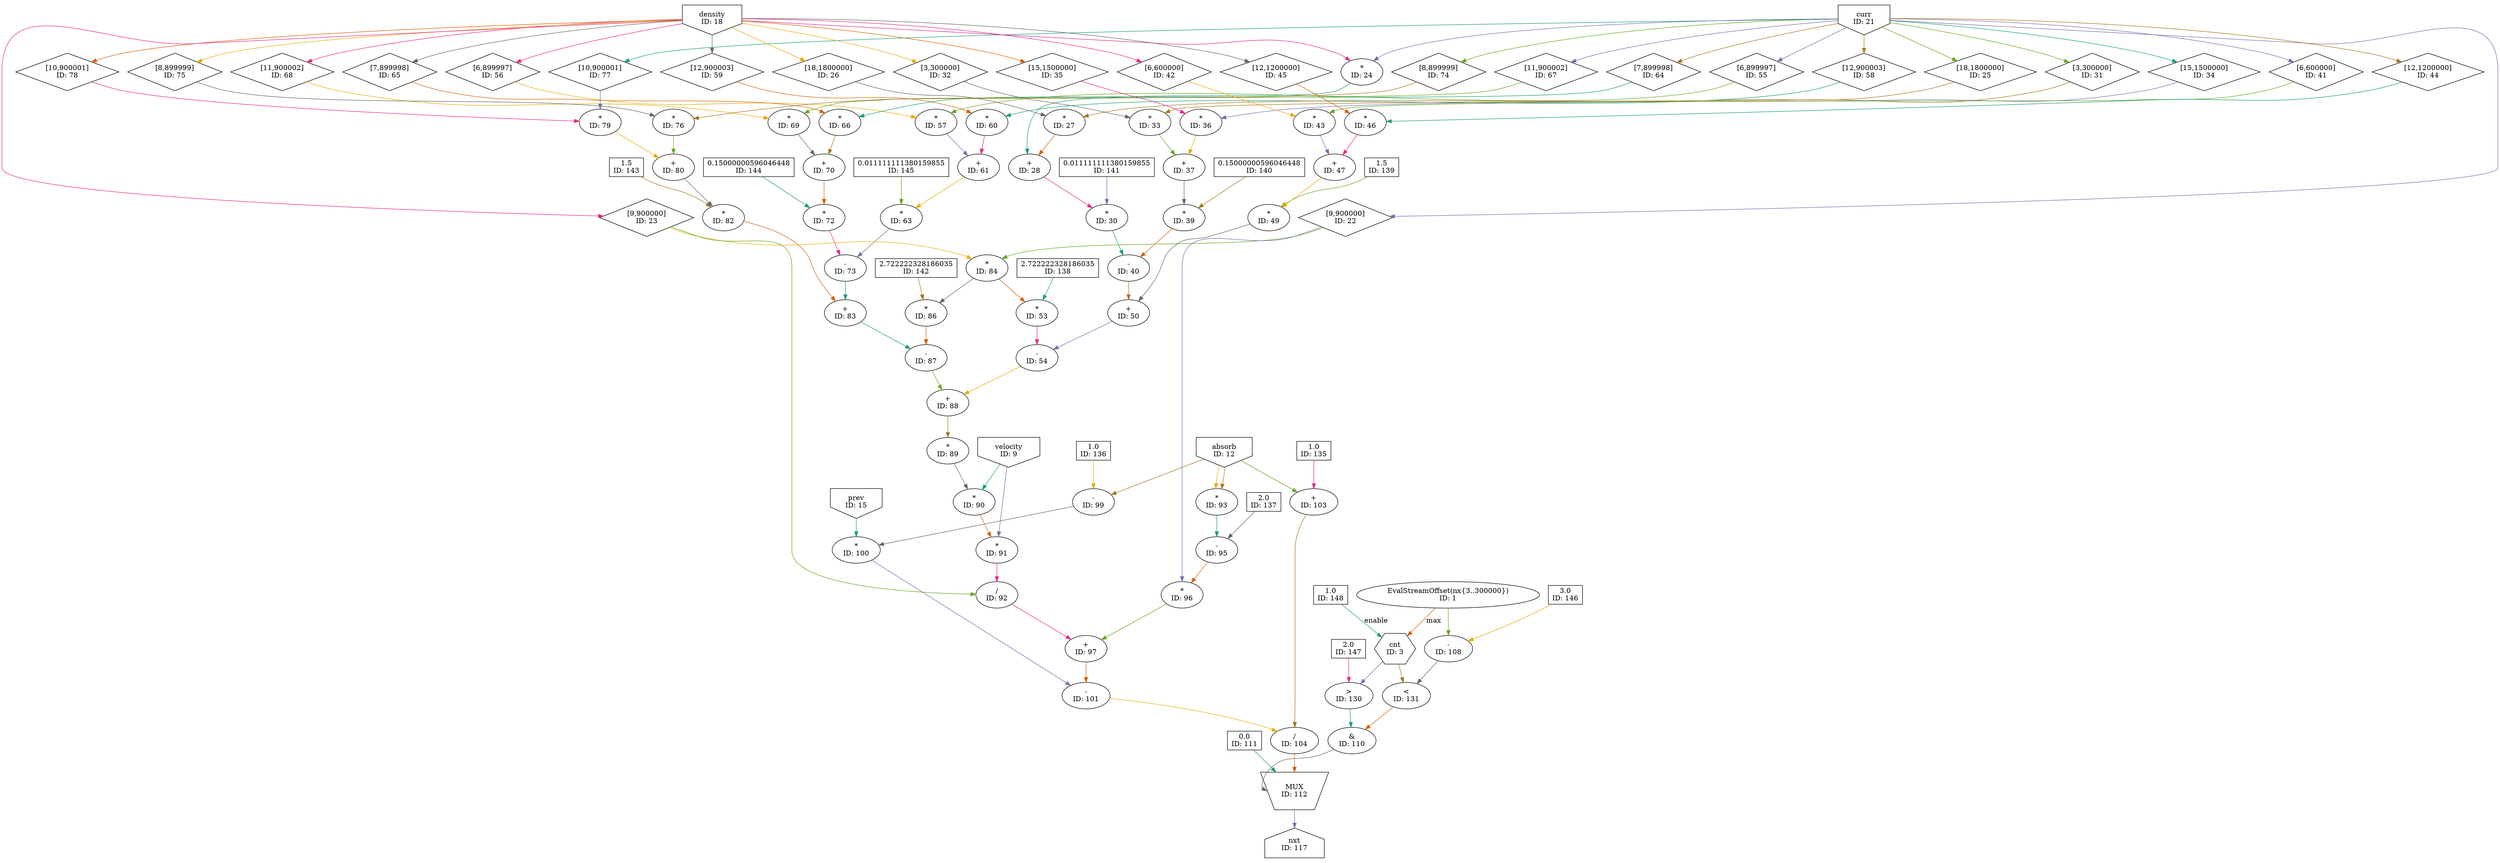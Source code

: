 digraph WavePropagationKernel_optimised{
	NodeConstantRawBits148 [shape=box, label="1.0\nID: 148"];
	NodeEvalStreamOffset1 [label="EvalStreamOffset(nx{3..300000})\nID: 1"];
	NodeCounter3 [shape=hexagon, label="cnt\nID: 3"];
	NodeConstantRawBits147 [shape=box, label="2.0\nID: 147"];
	NodeGtInlined130 [label=">\nID: 130"];
	NodeConstantRawBits146 [shape=box, label="3.0\nID: 146"];
	NodeSub108 [label="-\nID: 108"];
	NodeLtInlined131 [label="<\nID: 131"];
	NodeAnd110 [label="&\nID: 110"];
	NodeConstantRawBits111 [shape=box, label="0.0\nID: 111"];
	NodeConstantRawBits145 [shape=box, label="0.011111111380159855\nID: 145"];
	NodeInput21 [shape=invhouse, label="curr\nID: 21"];
	NodeStreamOffset55 [shape=diamond, label="[6,899997]\nID: 55"];
	NodeInput18 [shape=invhouse, label="density\nID: 18"];
	NodeStreamOffset56 [shape=diamond, label="[6,899997]\nID: 56"];
	NodeMul57 [label="*\nID: 57"];
	NodeStreamOffset58 [shape=diamond, label="[12,900003]\nID: 58"];
	NodeStreamOffset59 [shape=diamond, label="[12,900003]\nID: 59"];
	NodeMul60 [label="*\nID: 60"];
	NodeAdd61 [label="+\nID: 61"];
	NodeMul63 [label="*\nID: 63"];
	NodeConstantRawBits144 [shape=box, label="0.15000000596046448\nID: 144"];
	NodeStreamOffset64 [shape=diamond, label="[7,899998]\nID: 64"];
	NodeStreamOffset65 [shape=diamond, label="[7,899998]\nID: 65"];
	NodeMul66 [label="*\nID: 66"];
	NodeStreamOffset67 [shape=diamond, label="[11,900002]\nID: 67"];
	NodeStreamOffset68 [shape=diamond, label="[11,900002]\nID: 68"];
	NodeMul69 [label="*\nID: 69"];
	NodeAdd70 [label="+\nID: 70"];
	NodeMul72 [label="*\nID: 72"];
	NodeSub73 [label="-\nID: 73"];
	NodeConstantRawBits143 [shape=box, label="1.5\nID: 143"];
	NodeStreamOffset74 [shape=diamond, label="[8,899999]\nID: 74"];
	NodeStreamOffset75 [shape=diamond, label="[8,899999]\nID: 75"];
	NodeMul76 [label="*\nID: 76"];
	NodeStreamOffset77 [shape=diamond, label="[10,900001]\nID: 77"];
	NodeStreamOffset78 [shape=diamond, label="[10,900001]\nID: 78"];
	NodeMul79 [label="*\nID: 79"];
	NodeAdd80 [label="+\nID: 80"];
	NodeMul82 [label="*\nID: 82"];
	NodeAdd83 [label="+\nID: 83"];
	NodeConstantRawBits142 [shape=box, label="2.722222328186035\nID: 142"];
	NodeStreamOffset22 [shape=diamond, label="[9,900000]\nID: 22"];
	NodeStreamOffset23 [shape=diamond, label="[9,900000]\nID: 23"];
	NodeMul84 [label="*\nID: 84"];
	NodeMul86 [label="*\nID: 86"];
	NodeSub87 [label="-\nID: 87"];
	NodeConstantRawBits141 [shape=box, label="0.011111111380159855\nID: 141"];
	NodeMul24 [label="*\nID: 24"];
	NodeStreamOffset25 [shape=diamond, label="[18,1800000]\nID: 25"];
	NodeStreamOffset26 [shape=diamond, label="[18,1800000]\nID: 26"];
	NodeMul27 [label="*\nID: 27"];
	NodeAdd28 [label="+\nID: 28"];
	NodeMul30 [label="*\nID: 30"];
	NodeConstantRawBits140 [shape=box, label="0.15000000596046448\nID: 140"];
	NodeStreamOffset31 [shape=diamond, label="[3,300000]\nID: 31"];
	NodeStreamOffset32 [shape=diamond, label="[3,300000]\nID: 32"];
	NodeMul33 [label="*\nID: 33"];
	NodeStreamOffset34 [shape=diamond, label="[15,1500000]\nID: 34"];
	NodeStreamOffset35 [shape=diamond, label="[15,1500000]\nID: 35"];
	NodeMul36 [label="*\nID: 36"];
	NodeAdd37 [label="+\nID: 37"];
	NodeMul39 [label="*\nID: 39"];
	NodeSub40 [label="-\nID: 40"];
	NodeConstantRawBits139 [shape=box, label="1.5\nID: 139"];
	NodeStreamOffset41 [shape=diamond, label="[6,600000]\nID: 41"];
	NodeStreamOffset42 [shape=diamond, label="[6,600000]\nID: 42"];
	NodeMul43 [label="*\nID: 43"];
	NodeStreamOffset44 [shape=diamond, label="[12,1200000]\nID: 44"];
	NodeStreamOffset45 [shape=diamond, label="[12,1200000]\nID: 45"];
	NodeMul46 [label="*\nID: 46"];
	NodeAdd47 [label="+\nID: 47"];
	NodeMul49 [label="*\nID: 49"];
	NodeAdd50 [label="+\nID: 50"];
	NodeConstantRawBits138 [shape=box, label="2.722222328186035\nID: 138"];
	NodeMul53 [label="*\nID: 53"];
	NodeSub54 [label="-\nID: 54"];
	NodeAdd88 [label="+\nID: 88"];
	NodeMul89 [label="*\nID: 89"];
	NodeInput9 [shape=invhouse, label="velocity\nID: 9"];
	NodeMul90 [label="*\nID: 90"];
	NodeMul91 [label="*\nID: 91"];
	NodeDiv92 [label="/\nID: 92"];
	NodeConstantRawBits137 [shape=box, label="2.0\nID: 137"];
	NodeInput12 [shape=invhouse, label="absorb\nID: 12"];
	NodeMul93 [label="*\nID: 93"];
	NodeSub95 [label="-\nID: 95"];
	NodeMul96 [label="*\nID: 96"];
	NodeAdd97 [label="+\nID: 97"];
	NodeConstantRawBits136 [shape=box, label="1.0\nID: 136"];
	NodeSub99 [label="-\nID: 99"];
	NodeInput15 [shape=invhouse, label="prev\nID: 15"];
	NodeMul100 [label="*\nID: 100"];
	NodeSub101 [label="-\nID: 101"];
	NodeConstantRawBits135 [shape=box, label="1.0\nID: 135"];
	NodeAdd103 [label="+\nID: 103"];
	NodeDiv104 [label="/\nID: 104"];
	NodeMux112 [shape=invtrapezium, height=0.5, label="MUX\nID: 112"];
	NodeOutput117 [shape=house, label="nxt\nID: 117"];
	NodeConstantRawBits148 -> NodeCounter3[label="enable" color="/dark28/1" photon_data="EDGE,SrcNode:148,SrcNodePort:value"];
	NodeEvalStreamOffset1 -> NodeCounter3[label="max" color="/dark28/2" photon_data="EDGE,SrcNode:1,SrcNodePort:output"];
	NodeCounter3 -> NodeGtInlined130[color="/dark28/3" photon_data="EDGE,SrcNode:3,SrcNodePort:count"];
	NodeConstantRawBits147 -> NodeGtInlined130[color="/dark28/4" photon_data="EDGE,SrcNode:147,SrcNodePort:value"];
	NodeEvalStreamOffset1 -> NodeSub108[color="/dark28/5" photon_data="EDGE,SrcNode:1,SrcNodePort:output"];
	NodeConstantRawBits146 -> NodeSub108[color="/dark28/6" photon_data="EDGE,SrcNode:146,SrcNodePort:value"];
	NodeCounter3 -> NodeLtInlined131[color="/dark28/7" photon_data="EDGE,SrcNode:3,SrcNodePort:count"];
	NodeSub108 -> NodeLtInlined131[color="/dark28/8" photon_data="EDGE,SrcNode:108,SrcNodePort:result"];
	NodeGtInlined130 -> NodeAnd110[color="/dark28/1" photon_data="EDGE,SrcNode:130,SrcNodePort:result"];
	NodeLtInlined131 -> NodeAnd110[color="/dark28/2" photon_data="EDGE,SrcNode:131,SrcNodePort:result"];
	NodeInput21 -> NodeStreamOffset55[color="/dark28/3" photon_data="EDGE,SrcNode:21,SrcNodePort:data"];
	NodeInput18 -> NodeStreamOffset56[color="/dark28/4" photon_data="EDGE,SrcNode:18,SrcNodePort:data"];
	NodeStreamOffset55 -> NodeMul57[color="/dark28/5" photon_data="EDGE,SrcNode:55,SrcNodePort:output"];
	NodeStreamOffset56 -> NodeMul57[color="/dark28/6" photon_data="EDGE,SrcNode:56,SrcNodePort:output"];
	NodeInput21 -> NodeStreamOffset58[color="/dark28/7" photon_data="EDGE,SrcNode:21,SrcNodePort:data"];
	NodeInput18 -> NodeStreamOffset59[color="/dark28/8" photon_data="EDGE,SrcNode:18,SrcNodePort:data"];
	NodeStreamOffset58 -> NodeMul60[color="/dark28/1" photon_data="EDGE,SrcNode:58,SrcNodePort:output"];
	NodeStreamOffset59 -> NodeMul60[color="/dark28/2" photon_data="EDGE,SrcNode:59,SrcNodePort:output"];
	NodeMul57 -> NodeAdd61[color="/dark28/3" photon_data="EDGE,SrcNode:57,SrcNodePort:result"];
	NodeMul60 -> NodeAdd61[color="/dark28/4" photon_data="EDGE,SrcNode:60,SrcNodePort:result"];
	NodeConstantRawBits145 -> NodeMul63[color="/dark28/5" photon_data="EDGE,SrcNode:145,SrcNodePort:value"];
	NodeAdd61 -> NodeMul63[color="/dark28/6" photon_data="EDGE,SrcNode:61,SrcNodePort:result"];
	NodeInput21 -> NodeStreamOffset64[color="/dark28/7" photon_data="EDGE,SrcNode:21,SrcNodePort:data"];
	NodeInput18 -> NodeStreamOffset65[color="/dark28/8" photon_data="EDGE,SrcNode:18,SrcNodePort:data"];
	NodeStreamOffset64 -> NodeMul66[color="/dark28/1" photon_data="EDGE,SrcNode:64,SrcNodePort:output"];
	NodeStreamOffset65 -> NodeMul66[color="/dark28/2" photon_data="EDGE,SrcNode:65,SrcNodePort:output"];
	NodeInput21 -> NodeStreamOffset67[color="/dark28/3" photon_data="EDGE,SrcNode:21,SrcNodePort:data"];
	NodeInput18 -> NodeStreamOffset68[color="/dark28/4" photon_data="EDGE,SrcNode:18,SrcNodePort:data"];
	NodeStreamOffset67 -> NodeMul69[color="/dark28/5" photon_data="EDGE,SrcNode:67,SrcNodePort:output"];
	NodeStreamOffset68 -> NodeMul69[color="/dark28/6" photon_data="EDGE,SrcNode:68,SrcNodePort:output"];
	NodeMul66 -> NodeAdd70[color="/dark28/7" photon_data="EDGE,SrcNode:66,SrcNodePort:result"];
	NodeMul69 -> NodeAdd70[color="/dark28/8" photon_data="EDGE,SrcNode:69,SrcNodePort:result"];
	NodeConstantRawBits144 -> NodeMul72[color="/dark28/1" photon_data="EDGE,SrcNode:144,SrcNodePort:value"];
	NodeAdd70 -> NodeMul72[color="/dark28/2" photon_data="EDGE,SrcNode:70,SrcNodePort:result"];
	NodeMul63 -> NodeSub73[color="/dark28/3" photon_data="EDGE,SrcNode:63,SrcNodePort:result"];
	NodeMul72 -> NodeSub73[color="/dark28/4" photon_data="EDGE,SrcNode:72,SrcNodePort:result"];
	NodeInput21 -> NodeStreamOffset74[color="/dark28/5" photon_data="EDGE,SrcNode:21,SrcNodePort:data"];
	NodeInput18 -> NodeStreamOffset75[color="/dark28/6" photon_data="EDGE,SrcNode:18,SrcNodePort:data"];
	NodeStreamOffset74 -> NodeMul76[color="/dark28/7" photon_data="EDGE,SrcNode:74,SrcNodePort:output"];
	NodeStreamOffset75 -> NodeMul76[color="/dark28/8" photon_data="EDGE,SrcNode:75,SrcNodePort:output"];
	NodeInput21 -> NodeStreamOffset77[color="/dark28/1" photon_data="EDGE,SrcNode:21,SrcNodePort:data"];
	NodeInput18 -> NodeStreamOffset78[color="/dark28/2" photon_data="EDGE,SrcNode:18,SrcNodePort:data"];
	NodeStreamOffset77 -> NodeMul79[color="/dark28/3" photon_data="EDGE,SrcNode:77,SrcNodePort:output"];
	NodeStreamOffset78 -> NodeMul79[color="/dark28/4" photon_data="EDGE,SrcNode:78,SrcNodePort:output"];
	NodeMul76 -> NodeAdd80[color="/dark28/5" photon_data="EDGE,SrcNode:76,SrcNodePort:result"];
	NodeMul79 -> NodeAdd80[color="/dark28/6" photon_data="EDGE,SrcNode:79,SrcNodePort:result"];
	NodeConstantRawBits143 -> NodeMul82[color="/dark28/7" photon_data="EDGE,SrcNode:143,SrcNodePort:value"];
	NodeAdd80 -> NodeMul82[color="/dark28/8" photon_data="EDGE,SrcNode:80,SrcNodePort:result"];
	NodeSub73 -> NodeAdd83[color="/dark28/1" photon_data="EDGE,SrcNode:73,SrcNodePort:result"];
	NodeMul82 -> NodeAdd83[color="/dark28/2" photon_data="EDGE,SrcNode:82,SrcNodePort:result"];
	NodeInput21 -> NodeStreamOffset22[color="/dark28/3" photon_data="EDGE,SrcNode:21,SrcNodePort:data"];
	NodeInput18 -> NodeStreamOffset23[color="/dark28/4" photon_data="EDGE,SrcNode:18,SrcNodePort:data"];
	NodeStreamOffset22 -> NodeMul84[color="/dark28/5" photon_data="EDGE,SrcNode:22,SrcNodePort:output"];
	NodeStreamOffset23 -> NodeMul84[color="/dark28/6" photon_data="EDGE,SrcNode:23,SrcNodePort:output"];
	NodeConstantRawBits142 -> NodeMul86[color="/dark28/7" photon_data="EDGE,SrcNode:142,SrcNodePort:value"];
	NodeMul84 -> NodeMul86[color="/dark28/8" photon_data="EDGE,SrcNode:84,SrcNodePort:result"];
	NodeAdd83 -> NodeSub87[color="/dark28/1" photon_data="EDGE,SrcNode:83,SrcNodePort:result"];
	NodeMul86 -> NodeSub87[color="/dark28/2" photon_data="EDGE,SrcNode:86,SrcNodePort:result"];
	NodeInput21 -> NodeMul24[color="/dark28/3" photon_data="EDGE,SrcNode:21,SrcNodePort:data"];
	NodeInput18 -> NodeMul24[color="/dark28/4" photon_data="EDGE,SrcNode:18,SrcNodePort:data"];
	NodeInput21 -> NodeStreamOffset25[color="/dark28/5" photon_data="EDGE,SrcNode:21,SrcNodePort:data"];
	NodeInput18 -> NodeStreamOffset26[color="/dark28/6" photon_data="EDGE,SrcNode:18,SrcNodePort:data"];
	NodeStreamOffset25 -> NodeMul27[color="/dark28/7" photon_data="EDGE,SrcNode:25,SrcNodePort:output"];
	NodeStreamOffset26 -> NodeMul27[color="/dark28/8" photon_data="EDGE,SrcNode:26,SrcNodePort:output"];
	NodeMul24 -> NodeAdd28[color="/dark28/1" photon_data="EDGE,SrcNode:24,SrcNodePort:result"];
	NodeMul27 -> NodeAdd28[color="/dark28/2" photon_data="EDGE,SrcNode:27,SrcNodePort:result"];
	NodeConstantRawBits141 -> NodeMul30[color="/dark28/3" photon_data="EDGE,SrcNode:141,SrcNodePort:value"];
	NodeAdd28 -> NodeMul30[color="/dark28/4" photon_data="EDGE,SrcNode:28,SrcNodePort:result"];
	NodeInput21 -> NodeStreamOffset31[color="/dark28/5" photon_data="EDGE,SrcNode:21,SrcNodePort:data"];
	NodeInput18 -> NodeStreamOffset32[color="/dark28/6" photon_data="EDGE,SrcNode:18,SrcNodePort:data"];
	NodeStreamOffset31 -> NodeMul33[color="/dark28/7" photon_data="EDGE,SrcNode:31,SrcNodePort:output"];
	NodeStreamOffset32 -> NodeMul33[color="/dark28/8" photon_data="EDGE,SrcNode:32,SrcNodePort:output"];
	NodeInput21 -> NodeStreamOffset34[color="/dark28/1" photon_data="EDGE,SrcNode:21,SrcNodePort:data"];
	NodeInput18 -> NodeStreamOffset35[color="/dark28/2" photon_data="EDGE,SrcNode:18,SrcNodePort:data"];
	NodeStreamOffset34 -> NodeMul36[color="/dark28/3" photon_data="EDGE,SrcNode:34,SrcNodePort:output"];
	NodeStreamOffset35 -> NodeMul36[color="/dark28/4" photon_data="EDGE,SrcNode:35,SrcNodePort:output"];
	NodeMul33 -> NodeAdd37[color="/dark28/5" photon_data="EDGE,SrcNode:33,SrcNodePort:result"];
	NodeMul36 -> NodeAdd37[color="/dark28/6" photon_data="EDGE,SrcNode:36,SrcNodePort:result"];
	NodeConstantRawBits140 -> NodeMul39[color="/dark28/7" photon_data="EDGE,SrcNode:140,SrcNodePort:value"];
	NodeAdd37 -> NodeMul39[color="/dark28/8" photon_data="EDGE,SrcNode:37,SrcNodePort:result"];
	NodeMul30 -> NodeSub40[color="/dark28/1" photon_data="EDGE,SrcNode:30,SrcNodePort:result"];
	NodeMul39 -> NodeSub40[color="/dark28/2" photon_data="EDGE,SrcNode:39,SrcNodePort:result"];
	NodeInput21 -> NodeStreamOffset41[color="/dark28/3" photon_data="EDGE,SrcNode:21,SrcNodePort:data"];
	NodeInput18 -> NodeStreamOffset42[color="/dark28/4" photon_data="EDGE,SrcNode:18,SrcNodePort:data"];
	NodeStreamOffset41 -> NodeMul43[color="/dark28/5" photon_data="EDGE,SrcNode:41,SrcNodePort:output"];
	NodeStreamOffset42 -> NodeMul43[color="/dark28/6" photon_data="EDGE,SrcNode:42,SrcNodePort:output"];
	NodeInput21 -> NodeStreamOffset44[color="/dark28/7" photon_data="EDGE,SrcNode:21,SrcNodePort:data"];
	NodeInput18 -> NodeStreamOffset45[color="/dark28/8" photon_data="EDGE,SrcNode:18,SrcNodePort:data"];
	NodeStreamOffset44 -> NodeMul46[color="/dark28/1" photon_data="EDGE,SrcNode:44,SrcNodePort:output"];
	NodeStreamOffset45 -> NodeMul46[color="/dark28/2" photon_data="EDGE,SrcNode:45,SrcNodePort:output"];
	NodeMul43 -> NodeAdd47[color="/dark28/3" photon_data="EDGE,SrcNode:43,SrcNodePort:result"];
	NodeMul46 -> NodeAdd47[color="/dark28/4" photon_data="EDGE,SrcNode:46,SrcNodePort:result"];
	NodeConstantRawBits139 -> NodeMul49[color="/dark28/5" photon_data="EDGE,SrcNode:139,SrcNodePort:value"];
	NodeAdd47 -> NodeMul49[color="/dark28/6" photon_data="EDGE,SrcNode:47,SrcNodePort:result"];
	NodeSub40 -> NodeAdd50[color="/dark28/7" photon_data="EDGE,SrcNode:40,SrcNodePort:result"];
	NodeMul49 -> NodeAdd50[color="/dark28/8" photon_data="EDGE,SrcNode:49,SrcNodePort:result"];
	NodeConstantRawBits138 -> NodeMul53[color="/dark28/1" photon_data="EDGE,SrcNode:138,SrcNodePort:value"];
	NodeMul84 -> NodeMul53[color="/dark28/2" photon_data="EDGE,SrcNode:84,SrcNodePort:result"];
	NodeAdd50 -> NodeSub54[color="/dark28/3" photon_data="EDGE,SrcNode:50,SrcNodePort:result"];
	NodeMul53 -> NodeSub54[color="/dark28/4" photon_data="EDGE,SrcNode:53,SrcNodePort:result"];
	NodeSub87 -> NodeAdd88[color="/dark28/5" photon_data="EDGE,SrcNode:87,SrcNodePort:result"];
	NodeSub54 -> NodeAdd88[color="/dark28/6" photon_data="EDGE,SrcNode:54,SrcNodePort:result"];
	NodeAdd88 -> NodeMul89[color="/dark28/7" photon_data="EDGE,SrcNode:88,SrcNodePort:result"];
	NodeMul89 -> NodeMul90[color="/dark28/8" photon_data="EDGE,SrcNode:89,SrcNodePort:result"];
	NodeInput9 -> NodeMul90[color="/dark28/1" photon_data="EDGE,SrcNode:9,SrcNodePort:data"];
	NodeMul90 -> NodeMul91[color="/dark28/2" photon_data="EDGE,SrcNode:90,SrcNodePort:result"];
	NodeInput9 -> NodeMul91[color="/dark28/3" photon_data="EDGE,SrcNode:9,SrcNodePort:data"];
	NodeMul91 -> NodeDiv92[color="/dark28/4" photon_data="EDGE,SrcNode:91,SrcNodePort:result"];
	NodeStreamOffset23 -> NodeDiv92[color="/dark28/5" photon_data="EDGE,SrcNode:23,SrcNodePort:output"];
	NodeInput12 -> NodeMul93[color="/dark28/6" photon_data="EDGE,SrcNode:12,SrcNodePort:data"];
	NodeInput12 -> NodeMul93[color="/dark28/7" photon_data="EDGE,SrcNode:12,SrcNodePort:data"];
	NodeConstantRawBits137 -> NodeSub95[color="/dark28/8" photon_data="EDGE,SrcNode:137,SrcNodePort:value"];
	NodeMul93 -> NodeSub95[color="/dark28/1" photon_data="EDGE,SrcNode:93,SrcNodePort:result"];
	NodeSub95 -> NodeMul96[color="/dark28/2" photon_data="EDGE,SrcNode:95,SrcNodePort:result"];
	NodeStreamOffset22 -> NodeMul96[color="/dark28/3" photon_data="EDGE,SrcNode:22,SrcNodePort:output"];
	NodeDiv92 -> NodeAdd97[color="/dark28/4" photon_data="EDGE,SrcNode:92,SrcNodePort:result"];
	NodeMul96 -> NodeAdd97[color="/dark28/5" photon_data="EDGE,SrcNode:96,SrcNodePort:result"];
	NodeConstantRawBits136 -> NodeSub99[color="/dark28/6" photon_data="EDGE,SrcNode:136,SrcNodePort:value"];
	NodeInput12 -> NodeSub99[color="/dark28/7" photon_data="EDGE,SrcNode:12,SrcNodePort:data"];
	NodeSub99 -> NodeMul100[color="/dark28/8" photon_data="EDGE,SrcNode:99,SrcNodePort:result"];
	NodeInput15 -> NodeMul100[color="/dark28/1" photon_data="EDGE,SrcNode:15,SrcNodePort:data"];
	NodeAdd97 -> NodeSub101[color="/dark28/2" photon_data="EDGE,SrcNode:97,SrcNodePort:result"];
	NodeMul100 -> NodeSub101[color="/dark28/3" photon_data="EDGE,SrcNode:100,SrcNodePort:result"];
	NodeConstantRawBits135 -> NodeAdd103[color="/dark28/4" photon_data="EDGE,SrcNode:135,SrcNodePort:value"];
	NodeInput12 -> NodeAdd103[color="/dark28/5" photon_data="EDGE,SrcNode:12,SrcNodePort:data"];
	NodeSub101 -> NodeDiv104[color="/dark28/6" photon_data="EDGE,SrcNode:101,SrcNodePort:result"];
	NodeAdd103 -> NodeDiv104[color="/dark28/7" photon_data="EDGE,SrcNode:103,SrcNodePort:result"];
	NodeAnd110 -> NodeMux112[headport="w" color="/dark28/8" photon_data="EDGE,SrcNode:110,SrcNodePort:result"];
	NodeConstantRawBits111 -> NodeMux112[color="/dark28/1" photon_data="EDGE,SrcNode:111,SrcNodePort:value"];
	NodeDiv104 -> NodeMux112[color="/dark28/2" photon_data="EDGE,SrcNode:104,SrcNodePort:result"];
	NodeMux112 -> NodeOutput117[color="/dark28/3" photon_data="EDGE,SrcNode:112,SrcNodePort:result"];
}

